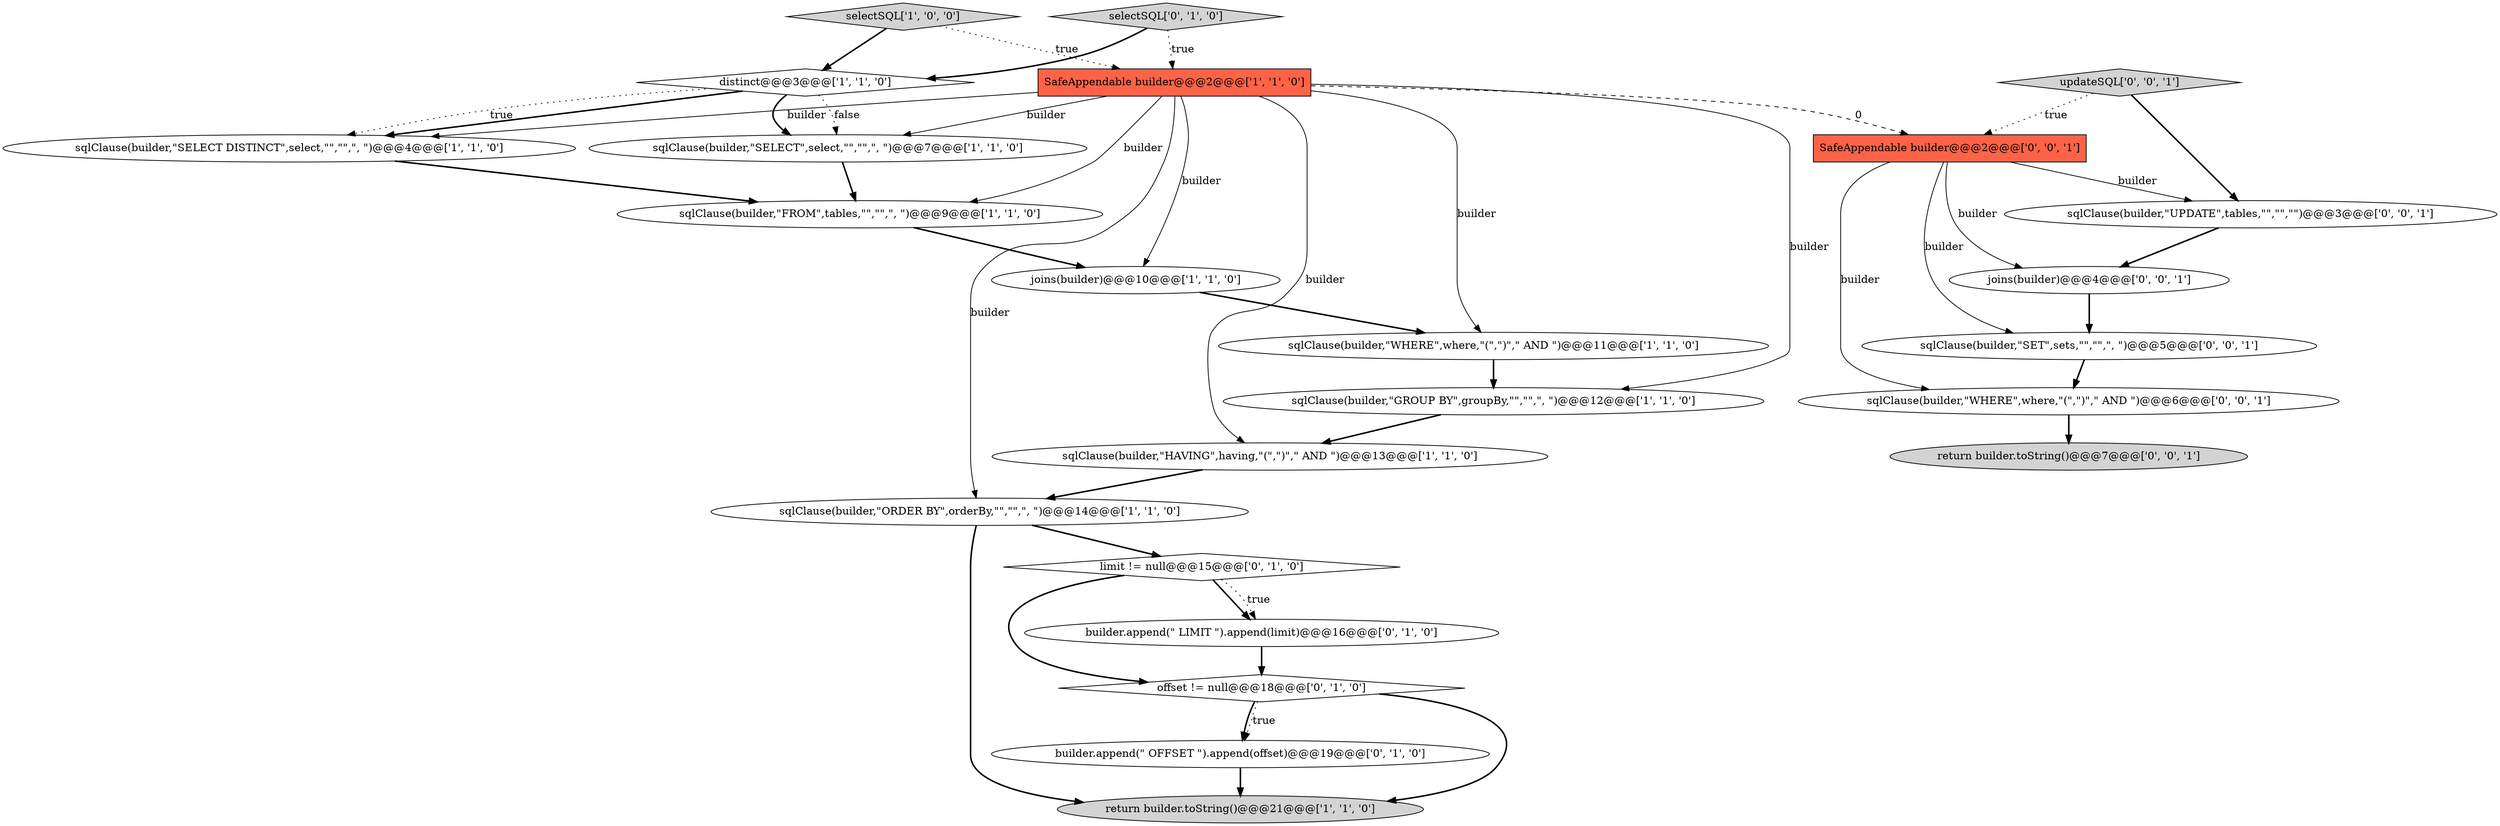 digraph {
10 [style = filled, label = "sqlClause(builder,\"WHERE\",where,\"(\",\")\",\" AND \")@@@11@@@['1', '1', '0']", fillcolor = white, shape = ellipse image = "AAA0AAABBB1BBB"];
18 [style = filled, label = "return builder.toString()@@@7@@@['0', '0', '1']", fillcolor = lightgray, shape = ellipse image = "AAA0AAABBB3BBB"];
1 [style = filled, label = "sqlClause(builder,\"ORDER BY\",orderBy,\"\",\"\",\", \")@@@14@@@['1', '1', '0']", fillcolor = white, shape = ellipse image = "AAA0AAABBB1BBB"];
15 [style = filled, label = "limit != null@@@15@@@['0', '1', '0']", fillcolor = white, shape = diamond image = "AAA1AAABBB2BBB"];
20 [style = filled, label = "updateSQL['0', '0', '1']", fillcolor = lightgray, shape = diamond image = "AAA0AAABBB3BBB"];
0 [style = filled, label = "sqlClause(builder,\"FROM\",tables,\"\",\"\",\", \")@@@9@@@['1', '1', '0']", fillcolor = white, shape = ellipse image = "AAA0AAABBB1BBB"];
12 [style = filled, label = "offset != null@@@18@@@['0', '1', '0']", fillcolor = white, shape = diamond image = "AAA1AAABBB2BBB"];
5 [style = filled, label = "sqlClause(builder,\"HAVING\",having,\"(\",\")\",\" AND \")@@@13@@@['1', '1', '0']", fillcolor = white, shape = ellipse image = "AAA0AAABBB1BBB"];
2 [style = filled, label = "SafeAppendable builder@@@2@@@['1', '1', '0']", fillcolor = tomato, shape = box image = "AAA0AAABBB1BBB"];
8 [style = filled, label = "sqlClause(builder,\"SELECT DISTINCT\",select,\"\",\"\",\", \")@@@4@@@['1', '1', '0']", fillcolor = white, shape = ellipse image = "AAA0AAABBB1BBB"];
23 [style = filled, label = "sqlClause(builder,\"SET\",sets,\"\",\"\",\", \")@@@5@@@['0', '0', '1']", fillcolor = white, shape = ellipse image = "AAA0AAABBB3BBB"];
3 [style = filled, label = "selectSQL['1', '0', '0']", fillcolor = lightgray, shape = diamond image = "AAA0AAABBB1BBB"];
14 [style = filled, label = "builder.append(\" LIMIT \").append(limit)@@@16@@@['0', '1', '0']", fillcolor = white, shape = ellipse image = "AAA1AAABBB2BBB"];
16 [style = filled, label = "builder.append(\" OFFSET \").append(offset)@@@19@@@['0', '1', '0']", fillcolor = white, shape = ellipse image = "AAA1AAABBB2BBB"];
6 [style = filled, label = "distinct@@@3@@@['1', '1', '0']", fillcolor = white, shape = diamond image = "AAA0AAABBB1BBB"];
17 [style = filled, label = "sqlClause(builder,\"WHERE\",where,\"(\",\")\",\" AND \")@@@6@@@['0', '0', '1']", fillcolor = white, shape = ellipse image = "AAA0AAABBB3BBB"];
13 [style = filled, label = "selectSQL['0', '1', '0']", fillcolor = lightgray, shape = diamond image = "AAA0AAABBB2BBB"];
9 [style = filled, label = "sqlClause(builder,\"SELECT\",select,\"\",\"\",\", \")@@@7@@@['1', '1', '0']", fillcolor = white, shape = ellipse image = "AAA0AAABBB1BBB"];
7 [style = filled, label = "sqlClause(builder,\"GROUP BY\",groupBy,\"\",\"\",\", \")@@@12@@@['1', '1', '0']", fillcolor = white, shape = ellipse image = "AAA0AAABBB1BBB"];
22 [style = filled, label = "joins(builder)@@@4@@@['0', '0', '1']", fillcolor = white, shape = ellipse image = "AAA0AAABBB3BBB"];
21 [style = filled, label = "sqlClause(builder,\"UPDATE\",tables,\"\",\"\",\"\")@@@3@@@['0', '0', '1']", fillcolor = white, shape = ellipse image = "AAA0AAABBB3BBB"];
19 [style = filled, label = "SafeAppendable builder@@@2@@@['0', '0', '1']", fillcolor = tomato, shape = box image = "AAA0AAABBB3BBB"];
11 [style = filled, label = "return builder.toString()@@@21@@@['1', '1', '0']", fillcolor = lightgray, shape = ellipse image = "AAA0AAABBB1BBB"];
4 [style = filled, label = "joins(builder)@@@10@@@['1', '1', '0']", fillcolor = white, shape = ellipse image = "AAA0AAABBB1BBB"];
0->4 [style = bold, label=""];
21->22 [style = bold, label=""];
8->0 [style = bold, label=""];
2->4 [style = solid, label="builder"];
12->16 [style = dotted, label="true"];
15->12 [style = bold, label=""];
5->1 [style = bold, label=""];
13->6 [style = bold, label=""];
2->8 [style = solid, label="builder"];
2->9 [style = solid, label="builder"];
14->12 [style = bold, label=""];
9->0 [style = bold, label=""];
2->5 [style = solid, label="builder"];
6->9 [style = dotted, label="false"];
6->8 [style = bold, label=""];
2->0 [style = solid, label="builder"];
19->23 [style = solid, label="builder"];
1->11 [style = bold, label=""];
3->6 [style = bold, label=""];
6->9 [style = bold, label=""];
12->16 [style = bold, label=""];
20->21 [style = bold, label=""];
2->19 [style = dashed, label="0"];
6->8 [style = dotted, label="true"];
10->7 [style = bold, label=""];
13->2 [style = dotted, label="true"];
15->14 [style = bold, label=""];
3->2 [style = dotted, label="true"];
2->1 [style = solid, label="builder"];
1->15 [style = bold, label=""];
19->22 [style = solid, label="builder"];
4->10 [style = bold, label=""];
7->5 [style = bold, label=""];
12->11 [style = bold, label=""];
2->7 [style = solid, label="builder"];
20->19 [style = dotted, label="true"];
22->23 [style = bold, label=""];
19->17 [style = solid, label="builder"];
15->14 [style = dotted, label="true"];
23->17 [style = bold, label=""];
16->11 [style = bold, label=""];
19->21 [style = solid, label="builder"];
2->10 [style = solid, label="builder"];
17->18 [style = bold, label=""];
}
